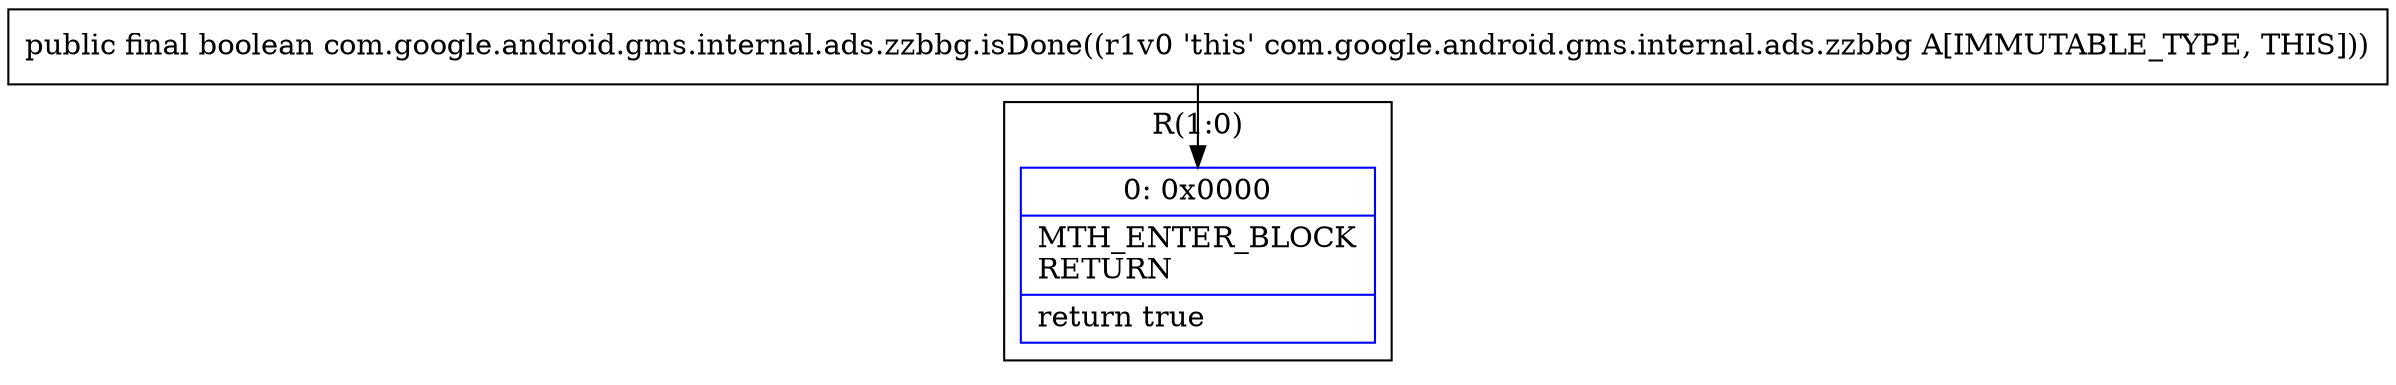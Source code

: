 digraph "CFG forcom.google.android.gms.internal.ads.zzbbg.isDone()Z" {
subgraph cluster_Region_518139597 {
label = "R(1:0)";
node [shape=record,color=blue];
Node_0 [shape=record,label="{0\:\ 0x0000|MTH_ENTER_BLOCK\lRETURN\l|return true\l}"];
}
MethodNode[shape=record,label="{public final boolean com.google.android.gms.internal.ads.zzbbg.isDone((r1v0 'this' com.google.android.gms.internal.ads.zzbbg A[IMMUTABLE_TYPE, THIS])) }"];
MethodNode -> Node_0;
}


